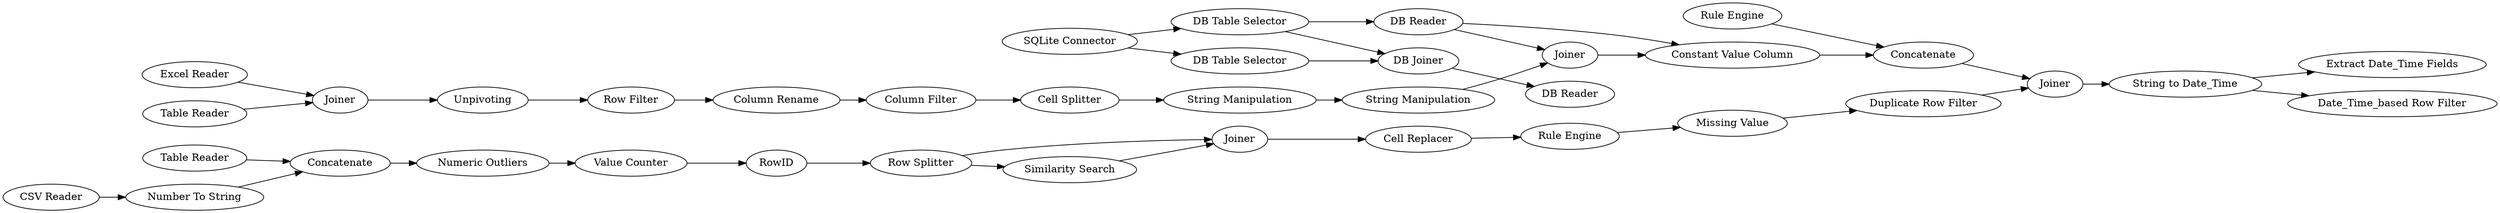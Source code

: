 digraph {
	"2397498851333457504_161" [label="Cell Splitter"]
	"-7622581825905935730_316" [label="Extract Date_Time Fields"]
	"-3405911530277468207_269" [label="Numeric Outliers"]
	"7868160439640704020_279" [label="DB Table Selector"]
	"7743646989045622947_302" [label="Table Reader"]
	"7868160439640704020_283" [label="DB Reader"]
	"-7961948367254451739_322" [label=Joiner]
	"4928449140629428393_307" [label="Row Splitter"]
	"4928449140629428393_291" [label="Value Counter"]
	"6947721839500784506_290" [label="Excel Reader"]
	"-5289653739517803555_250" [label="Date_Time_based Row Filter"]
	"6947721839500784506_291" [label="Table Reader"]
	"6947721839500784506_292" [label=Joiner]
	"7868160439640704020_280" [label="DB Table Selector"]
	"2397498851333457504_168" [label="String Manipulation"]
	"4928449140629428393_176" [label="Cell Replacer"]
	"8432776584569367111_296" [label=Concatenate]
	"-7622581825905935730_241" [label="String to Date_Time"]
	"2397498851333457504_312" [label="String Manipulation"]
	"-3405911530277468207_299" [label="Duplicate Row Filter"]
	"4928449140629428393_308" [label=Joiner]
	"-2813439280467531130_220" [label="Row Filter"]
	"-2813439280467531130_221" [label="Column Filter"]
	"8432776584569367111_231" [label="Constant Value Column"]
	"7868160439640704020_278" [label="SQLite Connector"]
	"-3405911530277468207_301" [label="Rule Engine"]
	"-2813439280467531130_219" [label=Unpivoting]
	"7868160439640704020_281" [label="DB Joiner"]
	"-2813439280467531130_195" [label="Column Rename"]
	"4928449140629428393_187" [label="Similarity Search"]
	"-7961948367254451739_320" [label=Joiner]
	"8432776584569367111_232" [label="Rule Engine"]
	"-3405911530277468207_276" [label="Missing Value"]
	"7743646989045622947_289" [label=Concatenate]
	"4928449140629428393_293" [label=RowID]
	"7743646989045622947_300" [label="Number To String"]
	"7868160439640704020_282" [label="DB Reader"]
	"7743646989045622947_301" [label="CSV Reader"]
	"7868160439640704020_278" -> "7868160439640704020_279"
	"8432776584569367111_231" -> "8432776584569367111_296"
	"2397498851333457504_168" -> "-7961948367254451739_320"
	"7868160439640704020_279" -> "7868160439640704020_283"
	"6947721839500784506_290" -> "6947721839500784506_292"
	"-2813439280467531130_221" -> "2397498851333457504_161"
	"-2813439280467531130_195" -> "-2813439280467531130_221"
	"-3405911530277468207_269" -> "4928449140629428393_291"
	"7868160439640704020_283" -> "8432776584569367111_231"
	"6947721839500784506_292" -> "-2813439280467531130_219"
	"4928449140629428393_308" -> "4928449140629428393_176"
	"4928449140629428393_307" -> "4928449140629428393_187"
	"7868160439640704020_281" -> "7868160439640704020_282"
	"-7961948367254451739_320" -> "8432776584569367111_231"
	"7743646989045622947_300" -> "7743646989045622947_289"
	"7743646989045622947_301" -> "7743646989045622947_300"
	"6947721839500784506_291" -> "6947721839500784506_292"
	"7868160439640704020_279" -> "7868160439640704020_281"
	"4928449140629428393_187" -> "4928449140629428393_308"
	"-2813439280467531130_219" -> "-2813439280467531130_220"
	"2397498851333457504_161" -> "2397498851333457504_312"
	"7743646989045622947_302" -> "7743646989045622947_289"
	"4928449140629428393_293" -> "4928449140629428393_307"
	"8432776584569367111_232" -> "8432776584569367111_296"
	"-7622581825905935730_241" -> "-5289653739517803555_250"
	"4928449140629428393_307" -> "4928449140629428393_308"
	"7743646989045622947_289" -> "-3405911530277468207_269"
	"7868160439640704020_280" -> "7868160439640704020_281"
	"-3405911530277468207_299" -> "-7961948367254451739_322"
	"-2813439280467531130_220" -> "-2813439280467531130_195"
	"-7622581825905935730_241" -> "-7622581825905935730_316"
	"7868160439640704020_283" -> "-7961948367254451739_320"
	"2397498851333457504_312" -> "2397498851333457504_168"
	"4928449140629428393_291" -> "4928449140629428393_293"
	"7868160439640704020_278" -> "7868160439640704020_280"
	"-3405911530277468207_276" -> "-3405911530277468207_299"
	"-7961948367254451739_322" -> "-7622581825905935730_241"
	"-3405911530277468207_301" -> "-3405911530277468207_276"
	"4928449140629428393_176" -> "-3405911530277468207_301"
	"8432776584569367111_296" -> "-7961948367254451739_322"
	rankdir=LR
}
